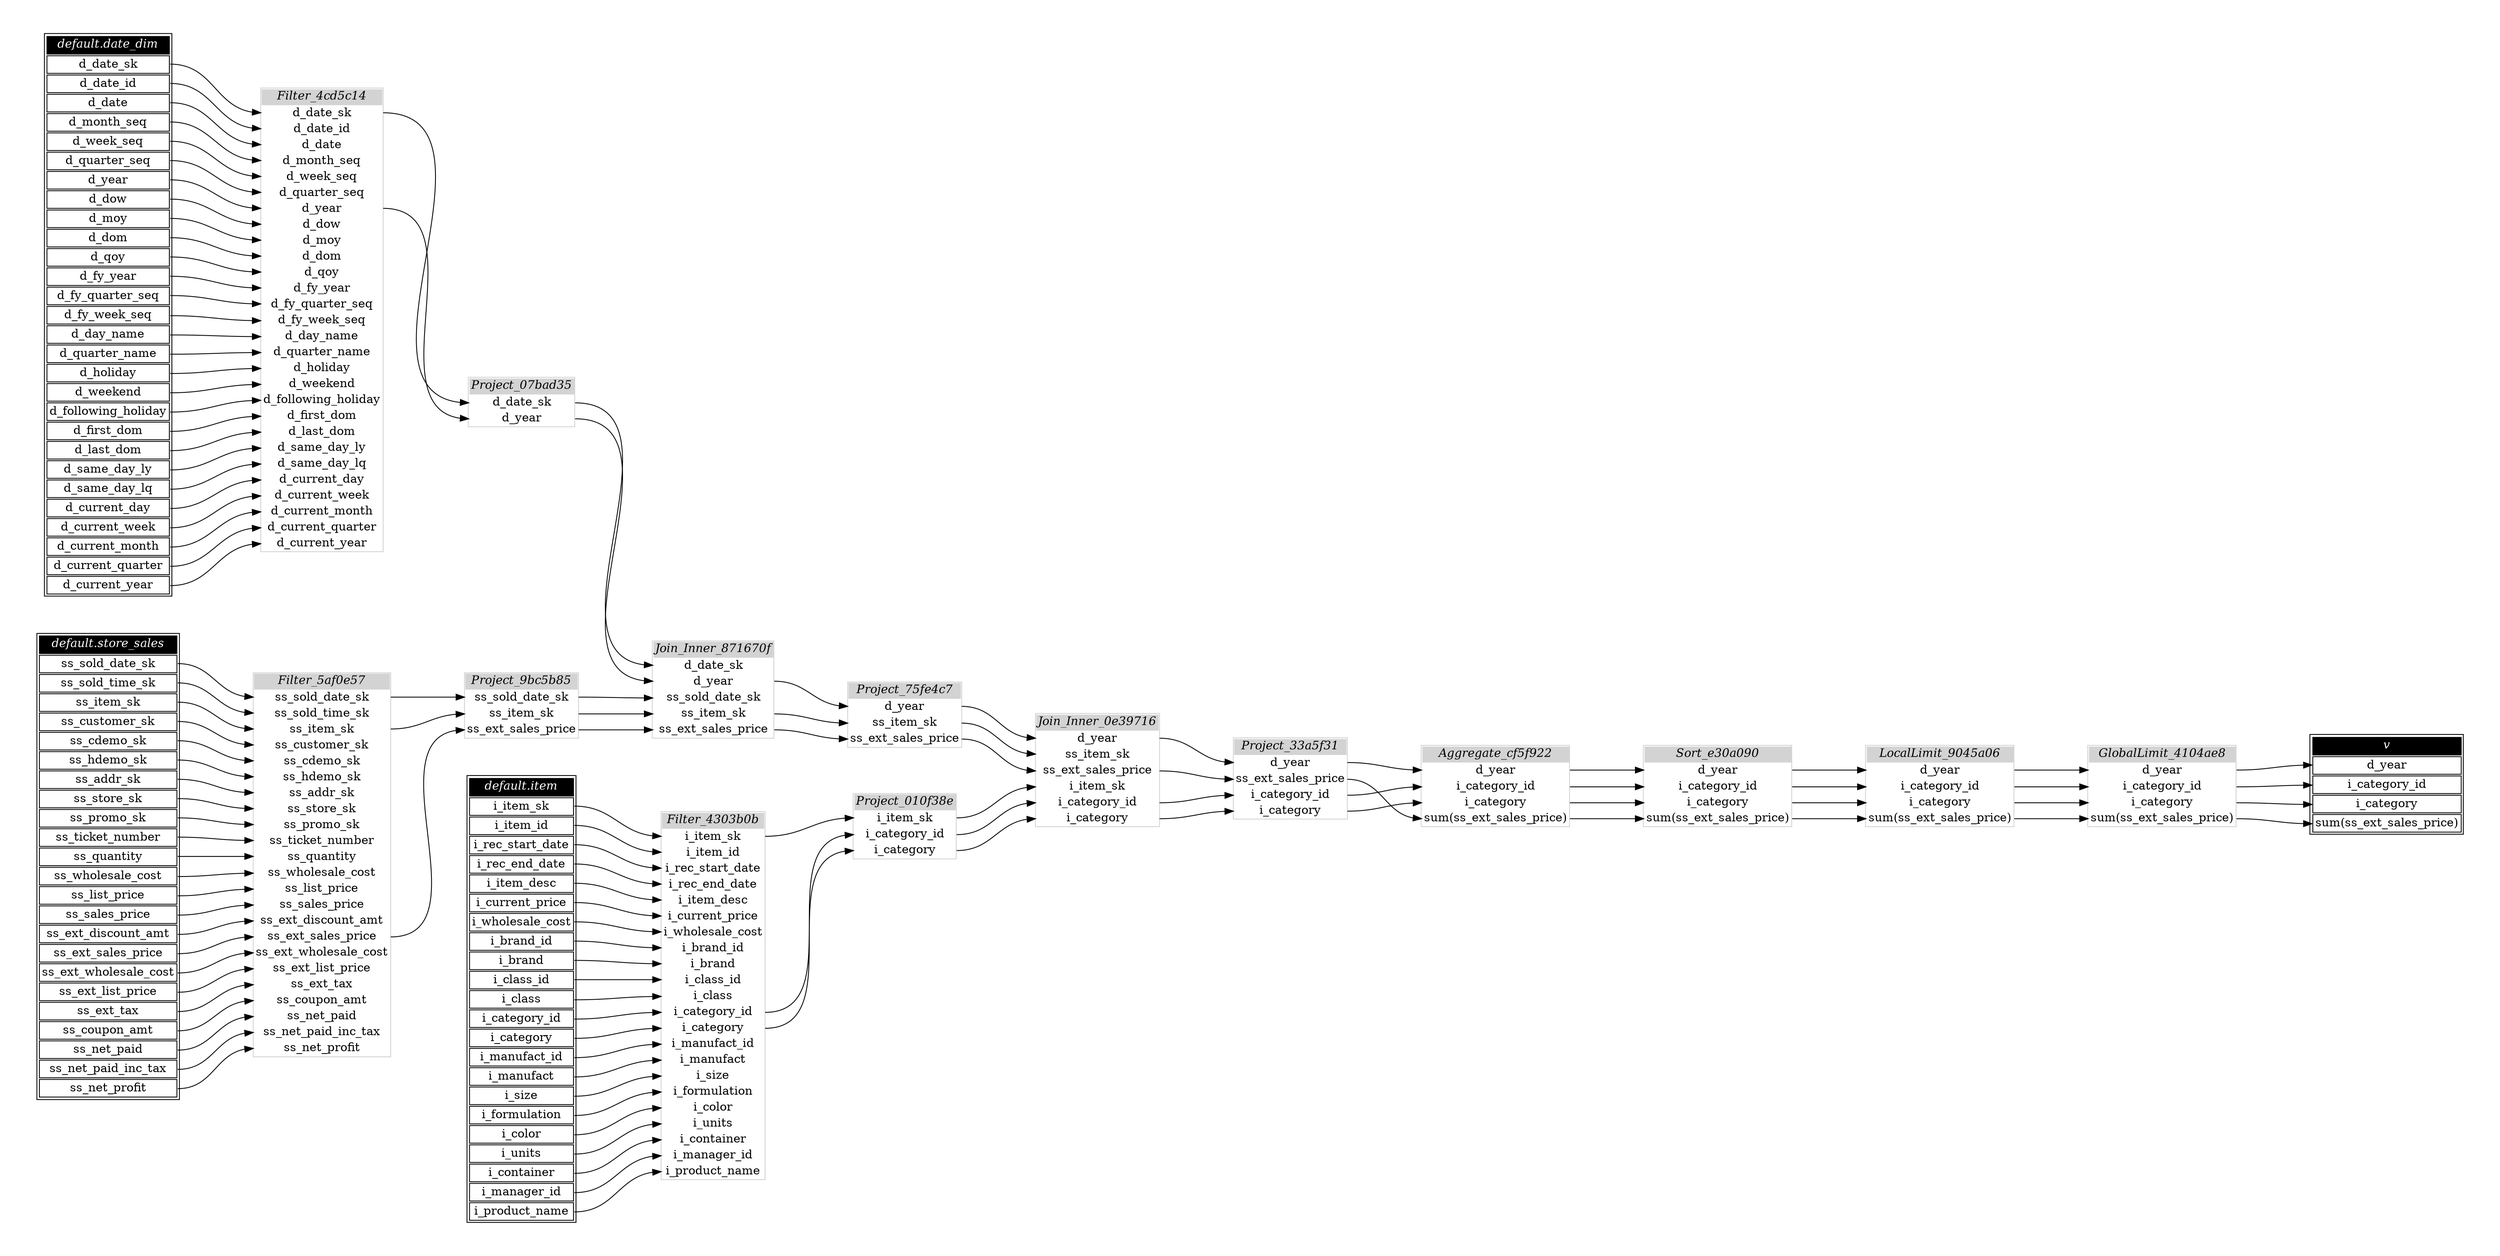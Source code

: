 // Automatically generated by TPCDSFlowTestSuite


digraph {
  graph [pad="0.5" nodesep="0.5" ranksep="1" fontname="Helvetica" rankdir=LR];
  node [shape=plaintext]

  
"Aggregate_cf5f922" [label=<
<table color="lightgray" border="1" cellborder="0" cellspacing="0">
  <tr><td bgcolor="lightgray" port="nodeName"><i>Aggregate_cf5f922</i></td></tr>
  <tr><td port="0">d_year</td></tr>
<tr><td port="1">i_category_id</td></tr>
<tr><td port="2">i_category</td></tr>
<tr><td port="3">sum(ss_ext_sales_price)</td></tr>
</table>>];
     

"Filter_4303b0b" [label=<
<table color="lightgray" border="1" cellborder="0" cellspacing="0">
  <tr><td bgcolor="lightgray" port="nodeName"><i>Filter_4303b0b</i></td></tr>
  <tr><td port="0">i_item_sk</td></tr>
<tr><td port="1">i_item_id</td></tr>
<tr><td port="2">i_rec_start_date</td></tr>
<tr><td port="3">i_rec_end_date</td></tr>
<tr><td port="4">i_item_desc</td></tr>
<tr><td port="5">i_current_price</td></tr>
<tr><td port="6">i_wholesale_cost</td></tr>
<tr><td port="7">i_brand_id</td></tr>
<tr><td port="8">i_brand</td></tr>
<tr><td port="9">i_class_id</td></tr>
<tr><td port="10">i_class</td></tr>
<tr><td port="11">i_category_id</td></tr>
<tr><td port="12">i_category</td></tr>
<tr><td port="13">i_manufact_id</td></tr>
<tr><td port="14">i_manufact</td></tr>
<tr><td port="15">i_size</td></tr>
<tr><td port="16">i_formulation</td></tr>
<tr><td port="17">i_color</td></tr>
<tr><td port="18">i_units</td></tr>
<tr><td port="19">i_container</td></tr>
<tr><td port="20">i_manager_id</td></tr>
<tr><td port="21">i_product_name</td></tr>
</table>>];
     

"Filter_4cd5c14" [label=<
<table color="lightgray" border="1" cellborder="0" cellspacing="0">
  <tr><td bgcolor="lightgray" port="nodeName"><i>Filter_4cd5c14</i></td></tr>
  <tr><td port="0">d_date_sk</td></tr>
<tr><td port="1">d_date_id</td></tr>
<tr><td port="2">d_date</td></tr>
<tr><td port="3">d_month_seq</td></tr>
<tr><td port="4">d_week_seq</td></tr>
<tr><td port="5">d_quarter_seq</td></tr>
<tr><td port="6">d_year</td></tr>
<tr><td port="7">d_dow</td></tr>
<tr><td port="8">d_moy</td></tr>
<tr><td port="9">d_dom</td></tr>
<tr><td port="10">d_qoy</td></tr>
<tr><td port="11">d_fy_year</td></tr>
<tr><td port="12">d_fy_quarter_seq</td></tr>
<tr><td port="13">d_fy_week_seq</td></tr>
<tr><td port="14">d_day_name</td></tr>
<tr><td port="15">d_quarter_name</td></tr>
<tr><td port="16">d_holiday</td></tr>
<tr><td port="17">d_weekend</td></tr>
<tr><td port="18">d_following_holiday</td></tr>
<tr><td port="19">d_first_dom</td></tr>
<tr><td port="20">d_last_dom</td></tr>
<tr><td port="21">d_same_day_ly</td></tr>
<tr><td port="22">d_same_day_lq</td></tr>
<tr><td port="23">d_current_day</td></tr>
<tr><td port="24">d_current_week</td></tr>
<tr><td port="25">d_current_month</td></tr>
<tr><td port="26">d_current_quarter</td></tr>
<tr><td port="27">d_current_year</td></tr>
</table>>];
     

"Filter_5af0e57" [label=<
<table color="lightgray" border="1" cellborder="0" cellspacing="0">
  <tr><td bgcolor="lightgray" port="nodeName"><i>Filter_5af0e57</i></td></tr>
  <tr><td port="0">ss_sold_date_sk</td></tr>
<tr><td port="1">ss_sold_time_sk</td></tr>
<tr><td port="2">ss_item_sk</td></tr>
<tr><td port="3">ss_customer_sk</td></tr>
<tr><td port="4">ss_cdemo_sk</td></tr>
<tr><td port="5">ss_hdemo_sk</td></tr>
<tr><td port="6">ss_addr_sk</td></tr>
<tr><td port="7">ss_store_sk</td></tr>
<tr><td port="8">ss_promo_sk</td></tr>
<tr><td port="9">ss_ticket_number</td></tr>
<tr><td port="10">ss_quantity</td></tr>
<tr><td port="11">ss_wholesale_cost</td></tr>
<tr><td port="12">ss_list_price</td></tr>
<tr><td port="13">ss_sales_price</td></tr>
<tr><td port="14">ss_ext_discount_amt</td></tr>
<tr><td port="15">ss_ext_sales_price</td></tr>
<tr><td port="16">ss_ext_wholesale_cost</td></tr>
<tr><td port="17">ss_ext_list_price</td></tr>
<tr><td port="18">ss_ext_tax</td></tr>
<tr><td port="19">ss_coupon_amt</td></tr>
<tr><td port="20">ss_net_paid</td></tr>
<tr><td port="21">ss_net_paid_inc_tax</td></tr>
<tr><td port="22">ss_net_profit</td></tr>
</table>>];
     

"GlobalLimit_4104ae8" [label=<
<table color="lightgray" border="1" cellborder="0" cellspacing="0">
  <tr><td bgcolor="lightgray" port="nodeName"><i>GlobalLimit_4104ae8</i></td></tr>
  <tr><td port="0">d_year</td></tr>
<tr><td port="1">i_category_id</td></tr>
<tr><td port="2">i_category</td></tr>
<tr><td port="3">sum(ss_ext_sales_price)</td></tr>
</table>>];
     

"Join_Inner_0e39716" [label=<
<table color="lightgray" border="1" cellborder="0" cellspacing="0">
  <tr><td bgcolor="lightgray" port="nodeName"><i>Join_Inner_0e39716</i></td></tr>
  <tr><td port="0">d_year</td></tr>
<tr><td port="1">ss_item_sk</td></tr>
<tr><td port="2">ss_ext_sales_price</td></tr>
<tr><td port="3">i_item_sk</td></tr>
<tr><td port="4">i_category_id</td></tr>
<tr><td port="5">i_category</td></tr>
</table>>];
     

"Join_Inner_871670f" [label=<
<table color="lightgray" border="1" cellborder="0" cellspacing="0">
  <tr><td bgcolor="lightgray" port="nodeName"><i>Join_Inner_871670f</i></td></tr>
  <tr><td port="0">d_date_sk</td></tr>
<tr><td port="1">d_year</td></tr>
<tr><td port="2">ss_sold_date_sk</td></tr>
<tr><td port="3">ss_item_sk</td></tr>
<tr><td port="4">ss_ext_sales_price</td></tr>
</table>>];
     

"LocalLimit_9045a06" [label=<
<table color="lightgray" border="1" cellborder="0" cellspacing="0">
  <tr><td bgcolor="lightgray" port="nodeName"><i>LocalLimit_9045a06</i></td></tr>
  <tr><td port="0">d_year</td></tr>
<tr><td port="1">i_category_id</td></tr>
<tr><td port="2">i_category</td></tr>
<tr><td port="3">sum(ss_ext_sales_price)</td></tr>
</table>>];
     

"Project_010f38e" [label=<
<table color="lightgray" border="1" cellborder="0" cellspacing="0">
  <tr><td bgcolor="lightgray" port="nodeName"><i>Project_010f38e</i></td></tr>
  <tr><td port="0">i_item_sk</td></tr>
<tr><td port="1">i_category_id</td></tr>
<tr><td port="2">i_category</td></tr>
</table>>];
     

"Project_07bad35" [label=<
<table color="lightgray" border="1" cellborder="0" cellspacing="0">
  <tr><td bgcolor="lightgray" port="nodeName"><i>Project_07bad35</i></td></tr>
  <tr><td port="0">d_date_sk</td></tr>
<tr><td port="1">d_year</td></tr>
</table>>];
     

"Project_33a5f31" [label=<
<table color="lightgray" border="1" cellborder="0" cellspacing="0">
  <tr><td bgcolor="lightgray" port="nodeName"><i>Project_33a5f31</i></td></tr>
  <tr><td port="0">d_year</td></tr>
<tr><td port="1">ss_ext_sales_price</td></tr>
<tr><td port="2">i_category_id</td></tr>
<tr><td port="3">i_category</td></tr>
</table>>];
     

"Project_75fe4c7" [label=<
<table color="lightgray" border="1" cellborder="0" cellspacing="0">
  <tr><td bgcolor="lightgray" port="nodeName"><i>Project_75fe4c7</i></td></tr>
  <tr><td port="0">d_year</td></tr>
<tr><td port="1">ss_item_sk</td></tr>
<tr><td port="2">ss_ext_sales_price</td></tr>
</table>>];
     

"Project_9bc5b85" [label=<
<table color="lightgray" border="1" cellborder="0" cellspacing="0">
  <tr><td bgcolor="lightgray" port="nodeName"><i>Project_9bc5b85</i></td></tr>
  <tr><td port="0">ss_sold_date_sk</td></tr>
<tr><td port="1">ss_item_sk</td></tr>
<tr><td port="2">ss_ext_sales_price</td></tr>
</table>>];
     

"Sort_e30a090" [label=<
<table color="lightgray" border="1" cellborder="0" cellspacing="0">
  <tr><td bgcolor="lightgray" port="nodeName"><i>Sort_e30a090</i></td></tr>
  <tr><td port="0">d_year</td></tr>
<tr><td port="1">i_category_id</td></tr>
<tr><td port="2">i_category</td></tr>
<tr><td port="3">sum(ss_ext_sales_price)</td></tr>
</table>>];
     

"default.date_dim" [color="black" label=<
<table>
  <tr><td bgcolor="black" port="nodeName"><i><font color="white">default.date_dim</font></i></td></tr>
  <tr><td port="0">d_date_sk</td></tr>
<tr><td port="1">d_date_id</td></tr>
<tr><td port="2">d_date</td></tr>
<tr><td port="3">d_month_seq</td></tr>
<tr><td port="4">d_week_seq</td></tr>
<tr><td port="5">d_quarter_seq</td></tr>
<tr><td port="6">d_year</td></tr>
<tr><td port="7">d_dow</td></tr>
<tr><td port="8">d_moy</td></tr>
<tr><td port="9">d_dom</td></tr>
<tr><td port="10">d_qoy</td></tr>
<tr><td port="11">d_fy_year</td></tr>
<tr><td port="12">d_fy_quarter_seq</td></tr>
<tr><td port="13">d_fy_week_seq</td></tr>
<tr><td port="14">d_day_name</td></tr>
<tr><td port="15">d_quarter_name</td></tr>
<tr><td port="16">d_holiday</td></tr>
<tr><td port="17">d_weekend</td></tr>
<tr><td port="18">d_following_holiday</td></tr>
<tr><td port="19">d_first_dom</td></tr>
<tr><td port="20">d_last_dom</td></tr>
<tr><td port="21">d_same_day_ly</td></tr>
<tr><td port="22">d_same_day_lq</td></tr>
<tr><td port="23">d_current_day</td></tr>
<tr><td port="24">d_current_week</td></tr>
<tr><td port="25">d_current_month</td></tr>
<tr><td port="26">d_current_quarter</td></tr>
<tr><td port="27">d_current_year</td></tr>
</table>>];
     

"default.item" [color="black" label=<
<table>
  <tr><td bgcolor="black" port="nodeName"><i><font color="white">default.item</font></i></td></tr>
  <tr><td port="0">i_item_sk</td></tr>
<tr><td port="1">i_item_id</td></tr>
<tr><td port="2">i_rec_start_date</td></tr>
<tr><td port="3">i_rec_end_date</td></tr>
<tr><td port="4">i_item_desc</td></tr>
<tr><td port="5">i_current_price</td></tr>
<tr><td port="6">i_wholesale_cost</td></tr>
<tr><td port="7">i_brand_id</td></tr>
<tr><td port="8">i_brand</td></tr>
<tr><td port="9">i_class_id</td></tr>
<tr><td port="10">i_class</td></tr>
<tr><td port="11">i_category_id</td></tr>
<tr><td port="12">i_category</td></tr>
<tr><td port="13">i_manufact_id</td></tr>
<tr><td port="14">i_manufact</td></tr>
<tr><td port="15">i_size</td></tr>
<tr><td port="16">i_formulation</td></tr>
<tr><td port="17">i_color</td></tr>
<tr><td port="18">i_units</td></tr>
<tr><td port="19">i_container</td></tr>
<tr><td port="20">i_manager_id</td></tr>
<tr><td port="21">i_product_name</td></tr>
</table>>];
     

"default.store_sales" [color="black" label=<
<table>
  <tr><td bgcolor="black" port="nodeName"><i><font color="white">default.store_sales</font></i></td></tr>
  <tr><td port="0">ss_sold_date_sk</td></tr>
<tr><td port="1">ss_sold_time_sk</td></tr>
<tr><td port="2">ss_item_sk</td></tr>
<tr><td port="3">ss_customer_sk</td></tr>
<tr><td port="4">ss_cdemo_sk</td></tr>
<tr><td port="5">ss_hdemo_sk</td></tr>
<tr><td port="6">ss_addr_sk</td></tr>
<tr><td port="7">ss_store_sk</td></tr>
<tr><td port="8">ss_promo_sk</td></tr>
<tr><td port="9">ss_ticket_number</td></tr>
<tr><td port="10">ss_quantity</td></tr>
<tr><td port="11">ss_wholesale_cost</td></tr>
<tr><td port="12">ss_list_price</td></tr>
<tr><td port="13">ss_sales_price</td></tr>
<tr><td port="14">ss_ext_discount_amt</td></tr>
<tr><td port="15">ss_ext_sales_price</td></tr>
<tr><td port="16">ss_ext_wholesale_cost</td></tr>
<tr><td port="17">ss_ext_list_price</td></tr>
<tr><td port="18">ss_ext_tax</td></tr>
<tr><td port="19">ss_coupon_amt</td></tr>
<tr><td port="20">ss_net_paid</td></tr>
<tr><td port="21">ss_net_paid_inc_tax</td></tr>
<tr><td port="22">ss_net_profit</td></tr>
</table>>];
     

"v" [color="black" label=<
<table>
  <tr><td bgcolor="black" port="nodeName"><i><font color="white">v</font></i></td></tr>
  <tr><td port="0">d_year</td></tr>
<tr><td port="1">i_category_id</td></tr>
<tr><td port="2">i_category</td></tr>
<tr><td port="3">sum(ss_ext_sales_price)</td></tr>
</table>>];
     
  "Aggregate_cf5f922":0 -> "Sort_e30a090":0;
"Aggregate_cf5f922":1 -> "Sort_e30a090":1;
"Aggregate_cf5f922":2 -> "Sort_e30a090":2;
"Aggregate_cf5f922":3 -> "Sort_e30a090":3;
"Filter_4303b0b":0 -> "Project_010f38e":0;
"Filter_4303b0b":11 -> "Project_010f38e":1;
"Filter_4303b0b":12 -> "Project_010f38e":2;
"Filter_4cd5c14":0 -> "Project_07bad35":0;
"Filter_4cd5c14":6 -> "Project_07bad35":1;
"Filter_5af0e57":0 -> "Project_9bc5b85":0;
"Filter_5af0e57":15 -> "Project_9bc5b85":2;
"Filter_5af0e57":2 -> "Project_9bc5b85":1;
"GlobalLimit_4104ae8":0 -> "v":0;
"GlobalLimit_4104ae8":1 -> "v":1;
"GlobalLimit_4104ae8":2 -> "v":2;
"GlobalLimit_4104ae8":3 -> "v":3;
"Join_Inner_0e39716":0 -> "Project_33a5f31":0;
"Join_Inner_0e39716":2 -> "Project_33a5f31":1;
"Join_Inner_0e39716":4 -> "Project_33a5f31":2;
"Join_Inner_0e39716":5 -> "Project_33a5f31":3;
"Join_Inner_871670f":1 -> "Project_75fe4c7":0;
"Join_Inner_871670f":3 -> "Project_75fe4c7":1;
"Join_Inner_871670f":4 -> "Project_75fe4c7":2;
"LocalLimit_9045a06":0 -> "GlobalLimit_4104ae8":0;
"LocalLimit_9045a06":1 -> "GlobalLimit_4104ae8":1;
"LocalLimit_9045a06":2 -> "GlobalLimit_4104ae8":2;
"LocalLimit_9045a06":3 -> "GlobalLimit_4104ae8":3;
"Project_010f38e":0 -> "Join_Inner_0e39716":3;
"Project_010f38e":1 -> "Join_Inner_0e39716":4;
"Project_010f38e":2 -> "Join_Inner_0e39716":5;
"Project_07bad35":0 -> "Join_Inner_871670f":0;
"Project_07bad35":1 -> "Join_Inner_871670f":1;
"Project_33a5f31":0 -> "Aggregate_cf5f922":0;
"Project_33a5f31":1 -> "Aggregate_cf5f922":3;
"Project_33a5f31":2 -> "Aggregate_cf5f922":1;
"Project_33a5f31":3 -> "Aggregate_cf5f922":2;
"Project_75fe4c7":0 -> "Join_Inner_0e39716":0;
"Project_75fe4c7":1 -> "Join_Inner_0e39716":1;
"Project_75fe4c7":2 -> "Join_Inner_0e39716":2;
"Project_9bc5b85":0 -> "Join_Inner_871670f":2;
"Project_9bc5b85":1 -> "Join_Inner_871670f":3;
"Project_9bc5b85":2 -> "Join_Inner_871670f":4;
"Sort_e30a090":0 -> "LocalLimit_9045a06":0;
"Sort_e30a090":1 -> "LocalLimit_9045a06":1;
"Sort_e30a090":2 -> "LocalLimit_9045a06":2;
"Sort_e30a090":3 -> "LocalLimit_9045a06":3;
"default.date_dim":0 -> "Filter_4cd5c14":0;
"default.date_dim":1 -> "Filter_4cd5c14":1;
"default.date_dim":10 -> "Filter_4cd5c14":10;
"default.date_dim":11 -> "Filter_4cd5c14":11;
"default.date_dim":12 -> "Filter_4cd5c14":12;
"default.date_dim":13 -> "Filter_4cd5c14":13;
"default.date_dim":14 -> "Filter_4cd5c14":14;
"default.date_dim":15 -> "Filter_4cd5c14":15;
"default.date_dim":16 -> "Filter_4cd5c14":16;
"default.date_dim":17 -> "Filter_4cd5c14":17;
"default.date_dim":18 -> "Filter_4cd5c14":18;
"default.date_dim":19 -> "Filter_4cd5c14":19;
"default.date_dim":2 -> "Filter_4cd5c14":2;
"default.date_dim":20 -> "Filter_4cd5c14":20;
"default.date_dim":21 -> "Filter_4cd5c14":21;
"default.date_dim":22 -> "Filter_4cd5c14":22;
"default.date_dim":23 -> "Filter_4cd5c14":23;
"default.date_dim":24 -> "Filter_4cd5c14":24;
"default.date_dim":25 -> "Filter_4cd5c14":25;
"default.date_dim":26 -> "Filter_4cd5c14":26;
"default.date_dim":27 -> "Filter_4cd5c14":27;
"default.date_dim":3 -> "Filter_4cd5c14":3;
"default.date_dim":4 -> "Filter_4cd5c14":4;
"default.date_dim":5 -> "Filter_4cd5c14":5;
"default.date_dim":6 -> "Filter_4cd5c14":6;
"default.date_dim":7 -> "Filter_4cd5c14":7;
"default.date_dim":8 -> "Filter_4cd5c14":8;
"default.date_dim":9 -> "Filter_4cd5c14":9;
"default.item":0 -> "Filter_4303b0b":0;
"default.item":1 -> "Filter_4303b0b":1;
"default.item":10 -> "Filter_4303b0b":10;
"default.item":11 -> "Filter_4303b0b":11;
"default.item":12 -> "Filter_4303b0b":12;
"default.item":13 -> "Filter_4303b0b":13;
"default.item":14 -> "Filter_4303b0b":14;
"default.item":15 -> "Filter_4303b0b":15;
"default.item":16 -> "Filter_4303b0b":16;
"default.item":17 -> "Filter_4303b0b":17;
"default.item":18 -> "Filter_4303b0b":18;
"default.item":19 -> "Filter_4303b0b":19;
"default.item":2 -> "Filter_4303b0b":2;
"default.item":20 -> "Filter_4303b0b":20;
"default.item":21 -> "Filter_4303b0b":21;
"default.item":3 -> "Filter_4303b0b":3;
"default.item":4 -> "Filter_4303b0b":4;
"default.item":5 -> "Filter_4303b0b":5;
"default.item":6 -> "Filter_4303b0b":6;
"default.item":7 -> "Filter_4303b0b":7;
"default.item":8 -> "Filter_4303b0b":8;
"default.item":9 -> "Filter_4303b0b":9;
"default.store_sales":0 -> "Filter_5af0e57":0;
"default.store_sales":1 -> "Filter_5af0e57":1;
"default.store_sales":10 -> "Filter_5af0e57":10;
"default.store_sales":11 -> "Filter_5af0e57":11;
"default.store_sales":12 -> "Filter_5af0e57":12;
"default.store_sales":13 -> "Filter_5af0e57":13;
"default.store_sales":14 -> "Filter_5af0e57":14;
"default.store_sales":15 -> "Filter_5af0e57":15;
"default.store_sales":16 -> "Filter_5af0e57":16;
"default.store_sales":17 -> "Filter_5af0e57":17;
"default.store_sales":18 -> "Filter_5af0e57":18;
"default.store_sales":19 -> "Filter_5af0e57":19;
"default.store_sales":2 -> "Filter_5af0e57":2;
"default.store_sales":20 -> "Filter_5af0e57":20;
"default.store_sales":21 -> "Filter_5af0e57":21;
"default.store_sales":22 -> "Filter_5af0e57":22;
"default.store_sales":3 -> "Filter_5af0e57":3;
"default.store_sales":4 -> "Filter_5af0e57":4;
"default.store_sales":5 -> "Filter_5af0e57":5;
"default.store_sales":6 -> "Filter_5af0e57":6;
"default.store_sales":7 -> "Filter_5af0e57":7;
"default.store_sales":8 -> "Filter_5af0e57":8;
"default.store_sales":9 -> "Filter_5af0e57":9;
}
       